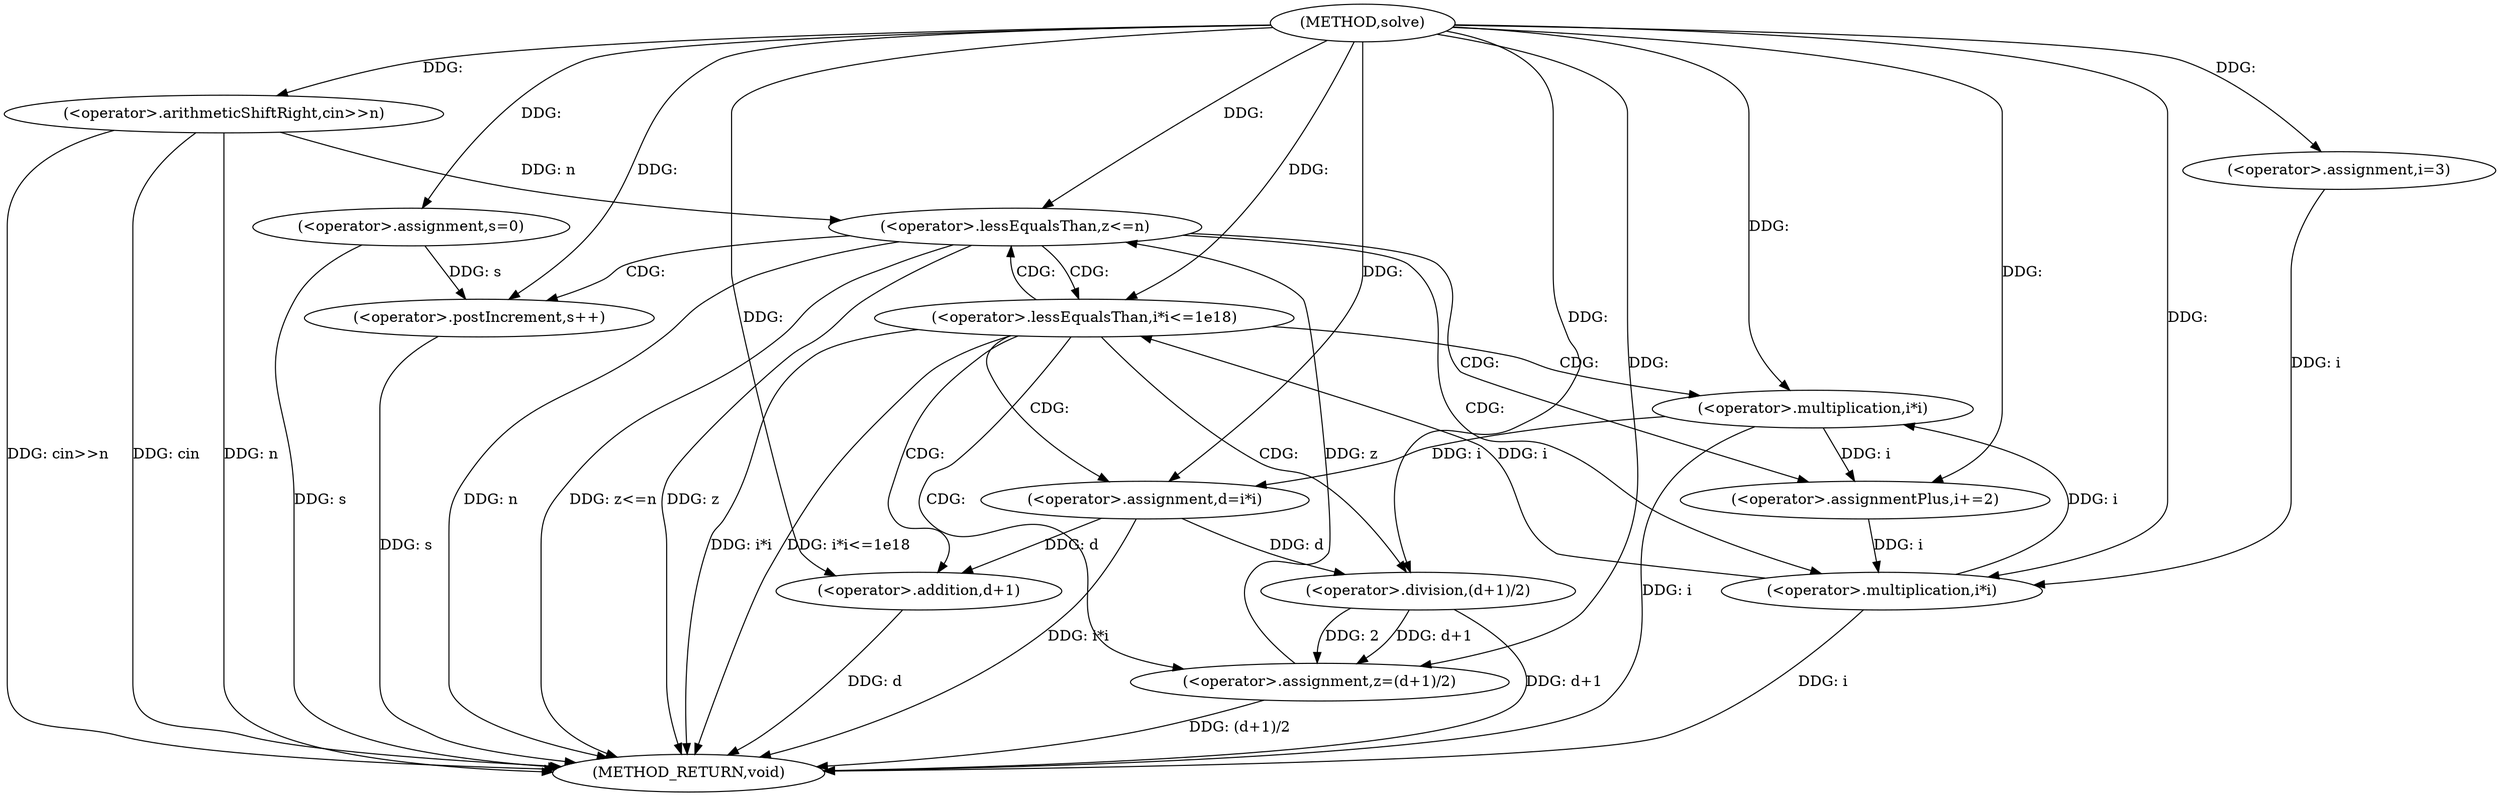 digraph "solve" {  
"1000122" [label = "(METHOD,solve)" ]
"1000168" [label = "(METHOD_RETURN,void)" ]
"1000126" [label = "(<operator>.assignment,s=0)" ]
"1000129" [label = "(<operator>.arithmeticShiftRight,cin>>n)" ]
"1000134" [label = "(<operator>.assignment,i=3)" ]
"1000137" [label = "(<operator>.lessEqualsThan,i*i<=1e18)" ]
"1000142" [label = "(<operator>.assignmentPlus,i+=2)" ]
"1000147" [label = "(<operator>.assignment,d=i*i)" ]
"1000153" [label = "(<operator>.assignment,z=(d+1)/2)" ]
"1000138" [label = "(<operator>.multiplication,i*i)" ]
"1000161" [label = "(<operator>.lessEqualsThan,z<=n)" ]
"1000164" [label = "(<operator>.postIncrement,s++)" ]
"1000149" [label = "(<operator>.multiplication,i*i)" ]
"1000155" [label = "(<operator>.division,(d+1)/2)" ]
"1000156" [label = "(<operator>.addition,d+1)" ]
  "1000126" -> "1000168"  [ label = "DDG: s"] 
  "1000129" -> "1000168"  [ label = "DDG: n"] 
  "1000129" -> "1000168"  [ label = "DDG: cin>>n"] 
  "1000138" -> "1000168"  [ label = "DDG: i"] 
  "1000137" -> "1000168"  [ label = "DDG: i*i"] 
  "1000137" -> "1000168"  [ label = "DDG: i*i<=1e18"] 
  "1000149" -> "1000168"  [ label = "DDG: i"] 
  "1000147" -> "1000168"  [ label = "DDG: i*i"] 
  "1000156" -> "1000168"  [ label = "DDG: d"] 
  "1000155" -> "1000168"  [ label = "DDG: d+1"] 
  "1000153" -> "1000168"  [ label = "DDG: (d+1)/2"] 
  "1000161" -> "1000168"  [ label = "DDG: z"] 
  "1000161" -> "1000168"  [ label = "DDG: n"] 
  "1000161" -> "1000168"  [ label = "DDG: z<=n"] 
  "1000164" -> "1000168"  [ label = "DDG: s"] 
  "1000129" -> "1000168"  [ label = "DDG: cin"] 
  "1000122" -> "1000126"  [ label = "DDG: "] 
  "1000122" -> "1000129"  [ label = "DDG: "] 
  "1000122" -> "1000134"  [ label = "DDG: "] 
  "1000122" -> "1000142"  [ label = "DDG: "] 
  "1000138" -> "1000137"  [ label = "DDG: i"] 
  "1000122" -> "1000137"  [ label = "DDG: "] 
  "1000149" -> "1000142"  [ label = "DDG: i"] 
  "1000149" -> "1000147"  [ label = "DDG: i"] 
  "1000155" -> "1000153"  [ label = "DDG: d+1"] 
  "1000155" -> "1000153"  [ label = "DDG: 2"] 
  "1000134" -> "1000138"  [ label = "DDG: i"] 
  "1000142" -> "1000138"  [ label = "DDG: i"] 
  "1000122" -> "1000138"  [ label = "DDG: "] 
  "1000122" -> "1000147"  [ label = "DDG: "] 
  "1000122" -> "1000153"  [ label = "DDG: "] 
  "1000138" -> "1000149"  [ label = "DDG: i"] 
  "1000122" -> "1000149"  [ label = "DDG: "] 
  "1000147" -> "1000155"  [ label = "DDG: d"] 
  "1000122" -> "1000155"  [ label = "DDG: "] 
  "1000153" -> "1000161"  [ label = "DDG: z"] 
  "1000122" -> "1000161"  [ label = "DDG: "] 
  "1000129" -> "1000161"  [ label = "DDG: n"] 
  "1000126" -> "1000164"  [ label = "DDG: s"] 
  "1000122" -> "1000164"  [ label = "DDG: "] 
  "1000147" -> "1000156"  [ label = "DDG: d"] 
  "1000122" -> "1000156"  [ label = "DDG: "] 
  "1000137" -> "1000153"  [ label = "CDG: "] 
  "1000137" -> "1000155"  [ label = "CDG: "] 
  "1000137" -> "1000156"  [ label = "CDG: "] 
  "1000137" -> "1000161"  [ label = "CDG: "] 
  "1000137" -> "1000147"  [ label = "CDG: "] 
  "1000137" -> "1000149"  [ label = "CDG: "] 
  "1000161" -> "1000164"  [ label = "CDG: "] 
  "1000161" -> "1000142"  [ label = "CDG: "] 
  "1000161" -> "1000137"  [ label = "CDG: "] 
  "1000161" -> "1000138"  [ label = "CDG: "] 
}
